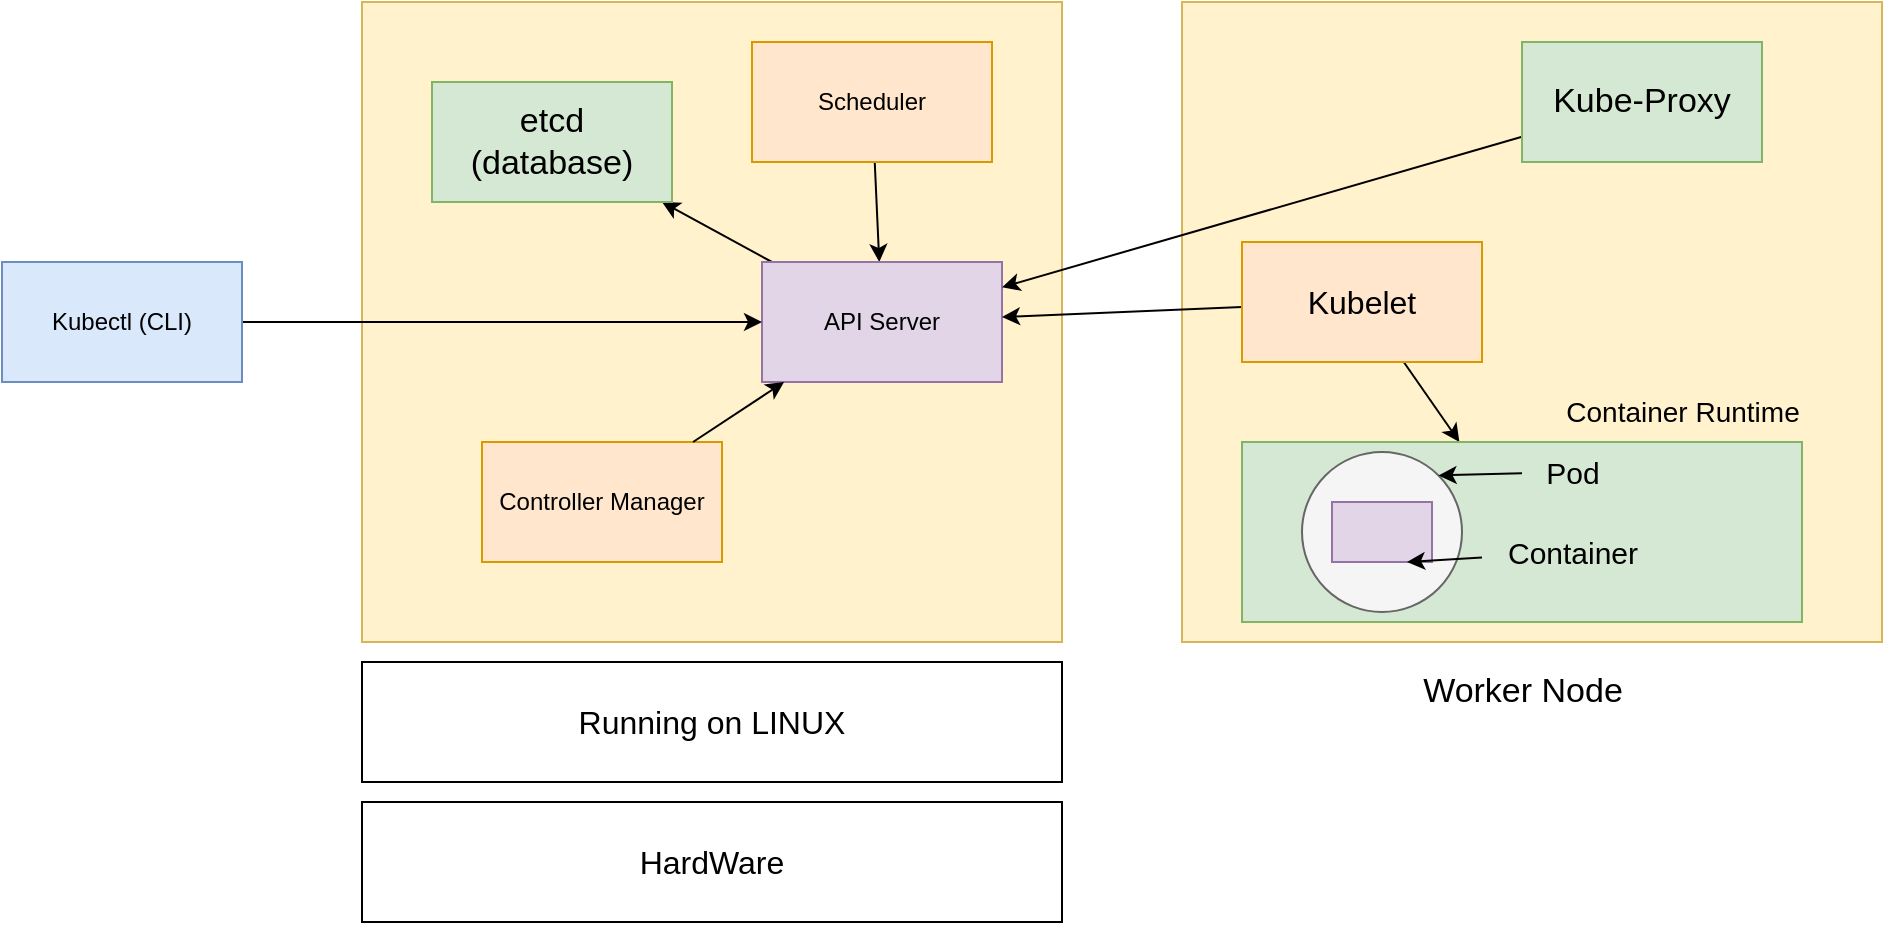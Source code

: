 <mxfile>
    <diagram id="g-RNoQVxIeWo-cNPuCZo" name="Page-1">
        <mxGraphModel dx="840" dy="515" grid="1" gridSize="10" guides="1" tooltips="1" connect="1" arrows="1" fold="1" page="1" pageScale="1" pageWidth="850" pageHeight="1100" math="0" shadow="0">
            <root>
                <mxCell id="0"/>
                <mxCell id="1" parent="0"/>
                <mxCell id="8" value="" style="whiteSpace=wrap;html=1;fillColor=#fff2cc;strokeColor=#d6b656;" vertex="1" parent="1">
                    <mxGeometry x="270" y="90" width="350" height="320" as="geometry"/>
                </mxCell>
                <mxCell id="15" style="edgeStyle=none;html=1;" edge="1" parent="1" source="10" target="11">
                    <mxGeometry relative="1" as="geometry"/>
                </mxCell>
                <mxCell id="10" value="Scheduler" style="whiteSpace=wrap;html=1;fillColor=#ffe6cc;strokeColor=#d79b00;" vertex="1" parent="1">
                    <mxGeometry x="465" y="110" width="120" height="60" as="geometry"/>
                </mxCell>
                <mxCell id="16" style="edgeStyle=none;html=1;" edge="1" parent="1" source="11" target="13">
                    <mxGeometry relative="1" as="geometry"/>
                </mxCell>
                <mxCell id="11" value="API Server" style="whiteSpace=wrap;html=1;fillColor=#e1d5e7;strokeColor=#9673a6;" vertex="1" parent="1">
                    <mxGeometry x="470" y="220" width="120" height="60" as="geometry"/>
                </mxCell>
                <mxCell id="12" value="Controller Manager" style="whiteSpace=wrap;html=1;fillColor=#ffe6cc;strokeColor=#d79b00;" vertex="1" parent="1">
                    <mxGeometry x="330" y="310" width="120" height="60" as="geometry"/>
                </mxCell>
                <mxCell id="13" value="&lt;font style=&quot;font-size: 17px;&quot;&gt;etcd (database)&lt;/font&gt;" style="whiteSpace=wrap;html=1;fillColor=#d5e8d4;strokeColor=#82b366;" vertex="1" parent="1">
                    <mxGeometry x="305" y="130" width="120" height="60" as="geometry"/>
                </mxCell>
                <mxCell id="17" style="edgeStyle=none;html=1;entryX=0.092;entryY=1;entryDx=0;entryDy=0;entryPerimeter=0;" edge="1" parent="1" source="12" target="11">
                    <mxGeometry relative="1" as="geometry"/>
                </mxCell>
                <mxCell id="20" style="edgeStyle=none;html=1;" edge="1" parent="1" source="19" target="11">
                    <mxGeometry relative="1" as="geometry"/>
                </mxCell>
                <mxCell id="19" value="Kubectl (CLI)" style="whiteSpace=wrap;html=1;fillColor=#dae8fc;strokeColor=#6c8ebf;" vertex="1" parent="1">
                    <mxGeometry x="90" y="220" width="120" height="60" as="geometry"/>
                </mxCell>
                <mxCell id="21" value="&lt;font style=&quot;font-size: 16px;&quot;&gt;Running on LINUX&lt;/font&gt;" style="whiteSpace=wrap;html=1;" vertex="1" parent="1">
                    <mxGeometry x="270" y="420" width="350" height="60" as="geometry"/>
                </mxCell>
                <mxCell id="23" value="&lt;span style=&quot;font-size: 16px;&quot;&gt;HardWare&lt;/span&gt;" style="whiteSpace=wrap;html=1;" vertex="1" parent="1">
                    <mxGeometry x="270" y="490" width="350" height="60" as="geometry"/>
                </mxCell>
                <mxCell id="24" style="edgeStyle=none;html=1;" edge="1" source="30" target="26" parent="1">
                    <mxGeometry relative="1" as="geometry"/>
                </mxCell>
                <mxCell id="25" style="edgeStyle=none;html=1;" edge="1" source="26" target="31" parent="1">
                    <mxGeometry relative="1" as="geometry"/>
                </mxCell>
                <mxCell id="26" value="API Server" style="whiteSpace=wrap;html=1;fillColor=#e1d5e7;strokeColor=#9673a6;" vertex="1" parent="1">
                    <mxGeometry x="880" y="220" width="120" height="60" as="geometry"/>
                </mxCell>
                <mxCell id="27" value="Controller Manager" style="whiteSpace=wrap;html=1;fillColor=#ffe6cc;strokeColor=#d79b00;" vertex="1" parent="1">
                    <mxGeometry x="740" y="310" width="120" height="60" as="geometry"/>
                </mxCell>
                <mxCell id="28" style="edgeStyle=none;html=1;entryX=0.092;entryY=1;entryDx=0;entryDy=0;entryPerimeter=0;" edge="1" source="27" target="26" parent="1">
                    <mxGeometry relative="1" as="geometry"/>
                </mxCell>
                <mxCell id="29" value="" style="whiteSpace=wrap;html=1;fillColor=#fff2cc;strokeColor=#d6b656;" vertex="1" parent="1">
                    <mxGeometry x="680" y="90" width="350" height="320" as="geometry"/>
                </mxCell>
                <mxCell id="33" style="edgeStyle=none;html=1;" edge="1" parent="1" source="30" target="11">
                    <mxGeometry relative="1" as="geometry"/>
                </mxCell>
                <mxCell id="35" style="edgeStyle=none;html=1;" edge="1" parent="1" source="30" target="32">
                    <mxGeometry relative="1" as="geometry"/>
                </mxCell>
                <mxCell id="30" value="&lt;font style=&quot;font-size: 16px;&quot;&gt;Kubelet&lt;/font&gt;" style="whiteSpace=wrap;html=1;fillColor=#ffe6cc;strokeColor=#d79b00;" vertex="1" parent="1">
                    <mxGeometry x="710" y="210" width="120" height="60" as="geometry"/>
                </mxCell>
                <mxCell id="34" style="edgeStyle=none;html=1;" edge="1" parent="1" source="31" target="11">
                    <mxGeometry relative="1" as="geometry"/>
                </mxCell>
                <mxCell id="31" value="&lt;font style=&quot;font-size: 17px;&quot;&gt;Kube-Proxy&lt;/font&gt;" style="whiteSpace=wrap;html=1;fillColor=#d5e8d4;strokeColor=#82b366;" vertex="1" parent="1">
                    <mxGeometry x="850" y="110" width="120" height="60" as="geometry"/>
                </mxCell>
                <mxCell id="32" value="" style="whiteSpace=wrap;html=1;fillColor=#d5e8d4;strokeColor=#82b366;" vertex="1" parent="1">
                    <mxGeometry x="710" y="310" width="280" height="90" as="geometry"/>
                </mxCell>
                <mxCell id="36" value="&lt;font style=&quot;font-size: 17px;&quot;&gt;Worker Node&lt;/font&gt;" style="text;html=1;align=center;verticalAlign=middle;resizable=0;points=[];autosize=1;strokeColor=none;fillColor=none;" vertex="1" parent="1">
                    <mxGeometry x="790" y="420" width="120" height="30" as="geometry"/>
                </mxCell>
                <mxCell id="37" value="&lt;font style=&quot;font-size: 14px;&quot;&gt;Container Runtime&lt;/font&gt;" style="text;html=1;align=center;verticalAlign=middle;resizable=0;points=[];autosize=1;strokeColor=none;fillColor=none;" vertex="1" parent="1">
                    <mxGeometry x="860" y="280" width="140" height="30" as="geometry"/>
                </mxCell>
                <mxCell id="38" value="" style="ellipse;whiteSpace=wrap;html=1;fillColor=#f5f5f5;fontColor=#333333;strokeColor=#666666;" vertex="1" parent="1">
                    <mxGeometry x="740" y="315" width="80" height="80" as="geometry"/>
                </mxCell>
                <mxCell id="39" value="" style="whiteSpace=wrap;html=1;fillColor=#e1d5e7;strokeColor=#9673a6;" vertex="1" parent="1">
                    <mxGeometry x="755" y="340" width="50" height="30" as="geometry"/>
                </mxCell>
                <mxCell id="42" style="edgeStyle=none;html=1;entryX=1;entryY=0;entryDx=0;entryDy=0;" edge="1" parent="1" source="40" target="38">
                    <mxGeometry relative="1" as="geometry"/>
                </mxCell>
                <mxCell id="40" value="&lt;font style=&quot;font-size: 15px;&quot;&gt;Pod&lt;/font&gt;" style="text;html=1;align=center;verticalAlign=middle;resizable=0;points=[];autosize=1;strokeColor=none;fillColor=none;" vertex="1" parent="1">
                    <mxGeometry x="850" y="310" width="50" height="30" as="geometry"/>
                </mxCell>
                <mxCell id="43" style="edgeStyle=none;html=1;entryX=0.75;entryY=1;entryDx=0;entryDy=0;" edge="1" parent="1" source="41" target="39">
                    <mxGeometry relative="1" as="geometry"/>
                </mxCell>
                <mxCell id="41" value="&lt;font style=&quot;font-size: 15px;&quot;&gt;Container&lt;/font&gt;" style="text;html=1;align=center;verticalAlign=middle;resizable=0;points=[];autosize=1;strokeColor=none;fillColor=none;" vertex="1" parent="1">
                    <mxGeometry x="830" y="350" width="90" height="30" as="geometry"/>
                </mxCell>
            </root>
        </mxGraphModel>
    </diagram>
</mxfile>